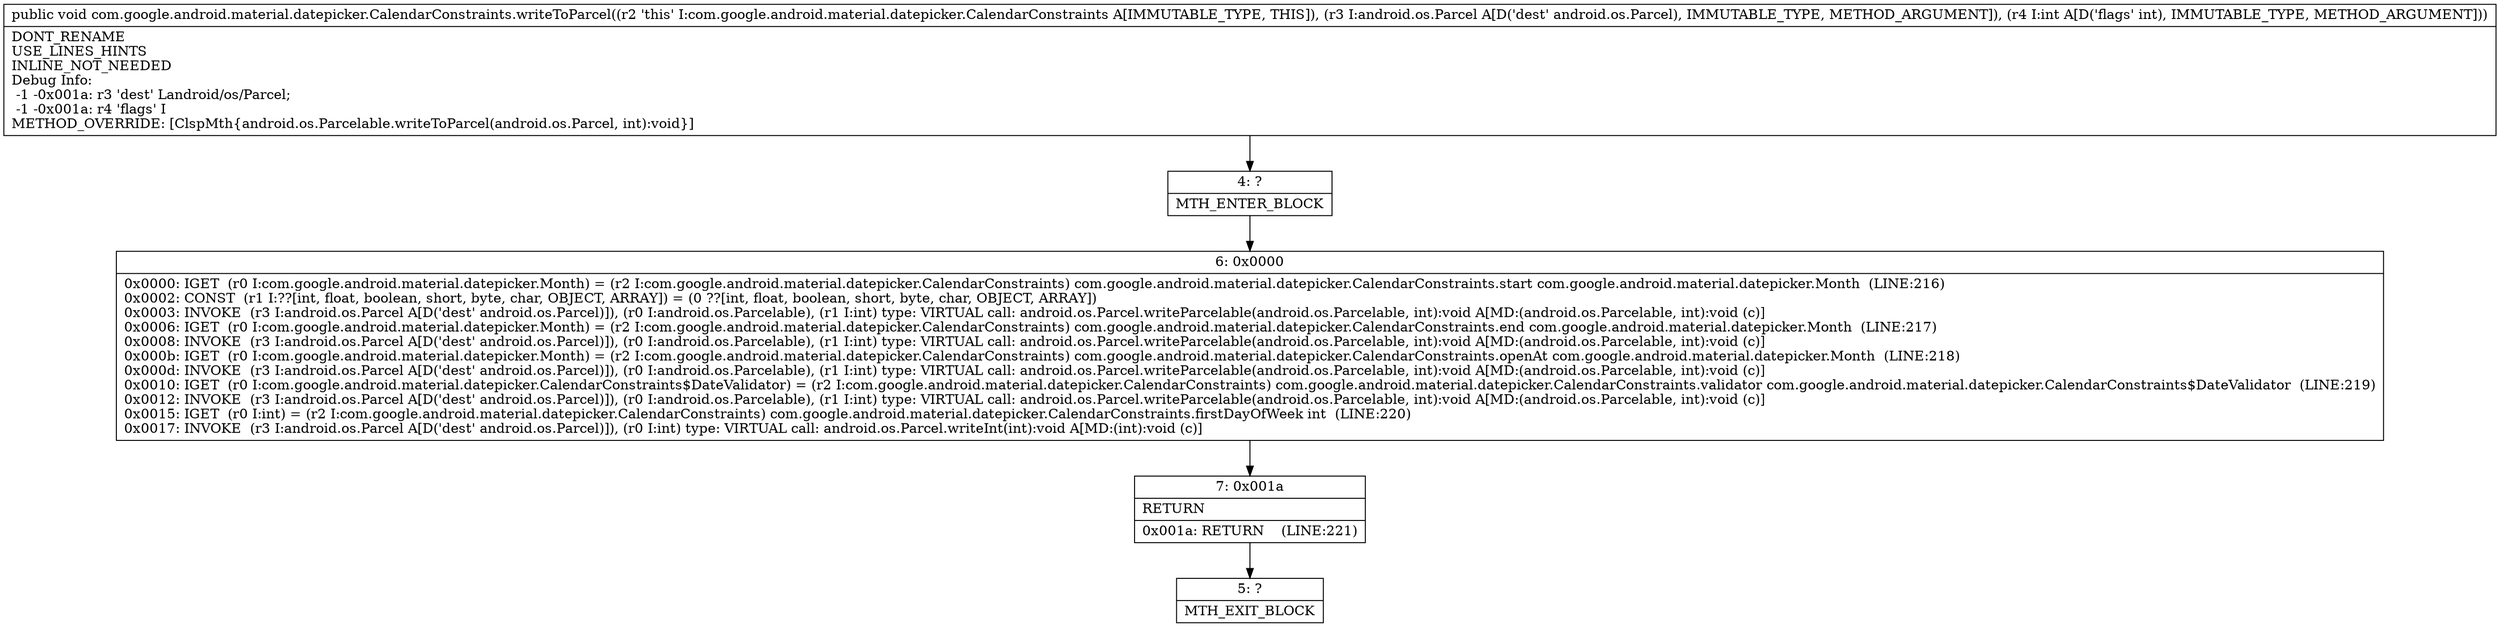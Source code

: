 digraph "CFG forcom.google.android.material.datepicker.CalendarConstraints.writeToParcel(Landroid\/os\/Parcel;I)V" {
Node_4 [shape=record,label="{4\:\ ?|MTH_ENTER_BLOCK\l}"];
Node_6 [shape=record,label="{6\:\ 0x0000|0x0000: IGET  (r0 I:com.google.android.material.datepicker.Month) = (r2 I:com.google.android.material.datepicker.CalendarConstraints) com.google.android.material.datepicker.CalendarConstraints.start com.google.android.material.datepicker.Month  (LINE:216)\l0x0002: CONST  (r1 I:??[int, float, boolean, short, byte, char, OBJECT, ARRAY]) = (0 ??[int, float, boolean, short, byte, char, OBJECT, ARRAY]) \l0x0003: INVOKE  (r3 I:android.os.Parcel A[D('dest' android.os.Parcel)]), (r0 I:android.os.Parcelable), (r1 I:int) type: VIRTUAL call: android.os.Parcel.writeParcelable(android.os.Parcelable, int):void A[MD:(android.os.Parcelable, int):void (c)]\l0x0006: IGET  (r0 I:com.google.android.material.datepicker.Month) = (r2 I:com.google.android.material.datepicker.CalendarConstraints) com.google.android.material.datepicker.CalendarConstraints.end com.google.android.material.datepicker.Month  (LINE:217)\l0x0008: INVOKE  (r3 I:android.os.Parcel A[D('dest' android.os.Parcel)]), (r0 I:android.os.Parcelable), (r1 I:int) type: VIRTUAL call: android.os.Parcel.writeParcelable(android.os.Parcelable, int):void A[MD:(android.os.Parcelable, int):void (c)]\l0x000b: IGET  (r0 I:com.google.android.material.datepicker.Month) = (r2 I:com.google.android.material.datepicker.CalendarConstraints) com.google.android.material.datepicker.CalendarConstraints.openAt com.google.android.material.datepicker.Month  (LINE:218)\l0x000d: INVOKE  (r3 I:android.os.Parcel A[D('dest' android.os.Parcel)]), (r0 I:android.os.Parcelable), (r1 I:int) type: VIRTUAL call: android.os.Parcel.writeParcelable(android.os.Parcelable, int):void A[MD:(android.os.Parcelable, int):void (c)]\l0x0010: IGET  (r0 I:com.google.android.material.datepicker.CalendarConstraints$DateValidator) = (r2 I:com.google.android.material.datepicker.CalendarConstraints) com.google.android.material.datepicker.CalendarConstraints.validator com.google.android.material.datepicker.CalendarConstraints$DateValidator  (LINE:219)\l0x0012: INVOKE  (r3 I:android.os.Parcel A[D('dest' android.os.Parcel)]), (r0 I:android.os.Parcelable), (r1 I:int) type: VIRTUAL call: android.os.Parcel.writeParcelable(android.os.Parcelable, int):void A[MD:(android.os.Parcelable, int):void (c)]\l0x0015: IGET  (r0 I:int) = (r2 I:com.google.android.material.datepicker.CalendarConstraints) com.google.android.material.datepicker.CalendarConstraints.firstDayOfWeek int  (LINE:220)\l0x0017: INVOKE  (r3 I:android.os.Parcel A[D('dest' android.os.Parcel)]), (r0 I:int) type: VIRTUAL call: android.os.Parcel.writeInt(int):void A[MD:(int):void (c)]\l}"];
Node_7 [shape=record,label="{7\:\ 0x001a|RETURN\l|0x001a: RETURN    (LINE:221)\l}"];
Node_5 [shape=record,label="{5\:\ ?|MTH_EXIT_BLOCK\l}"];
MethodNode[shape=record,label="{public void com.google.android.material.datepicker.CalendarConstraints.writeToParcel((r2 'this' I:com.google.android.material.datepicker.CalendarConstraints A[IMMUTABLE_TYPE, THIS]), (r3 I:android.os.Parcel A[D('dest' android.os.Parcel), IMMUTABLE_TYPE, METHOD_ARGUMENT]), (r4 I:int A[D('flags' int), IMMUTABLE_TYPE, METHOD_ARGUMENT]))  | DONT_RENAME\lUSE_LINES_HINTS\lINLINE_NOT_NEEDED\lDebug Info:\l  \-1 \-0x001a: r3 'dest' Landroid\/os\/Parcel;\l  \-1 \-0x001a: r4 'flags' I\lMETHOD_OVERRIDE: [ClspMth\{android.os.Parcelable.writeToParcel(android.os.Parcel, int):void\}]\l}"];
MethodNode -> Node_4;Node_4 -> Node_6;
Node_6 -> Node_7;
Node_7 -> Node_5;
}

